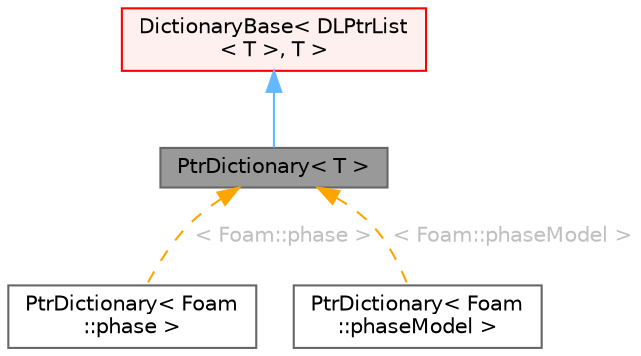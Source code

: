 digraph "PtrDictionary&lt; T &gt;"
{
 // LATEX_PDF_SIZE
  bgcolor="transparent";
  edge [fontname=Helvetica,fontsize=10,labelfontname=Helvetica,labelfontsize=10];
  node [fontname=Helvetica,fontsize=10,shape=box,height=0.2,width=0.4];
  Node1 [id="Node000001",label="PtrDictionary\< T \>",height=0.2,width=0.4,color="gray40", fillcolor="grey60", style="filled", fontcolor="black",tooltip="Template dictionary class which manages the storage associated with it."];
  Node2 -> Node1 [id="edge1_Node000001_Node000002",dir="back",color="steelblue1",style="solid",tooltip=" "];
  Node2 [id="Node000002",label="DictionaryBase\< DLPtrList\l\< T \>, T \>",height=0.2,width=0.4,color="red", fillcolor="#FFF0F0", style="filled",URL="$classFoam_1_1DictionaryBase.html",tooltip=" "];
  Node1 -> Node9 [id="edge2_Node000001_Node000009",dir="back",color="orange",style="dashed",tooltip=" ",label=" \< Foam::phase \>",fontcolor="grey" ];
  Node9 [id="Node000009",label="PtrDictionary\< Foam\l::phase \>",height=0.2,width=0.4,color="gray40", fillcolor="white", style="filled",URL="$classFoam_1_1PtrDictionary.html",tooltip=" "];
  Node1 -> Node10 [id="edge3_Node000001_Node000010",dir="back",color="orange",style="dashed",tooltip=" ",label=" \< Foam::phaseModel \>",fontcolor="grey" ];
  Node10 [id="Node000010",label="PtrDictionary\< Foam\l::phaseModel \>",height=0.2,width=0.4,color="gray40", fillcolor="white", style="filled",URL="$classFoam_1_1PtrDictionary.html",tooltip=" "];
}

